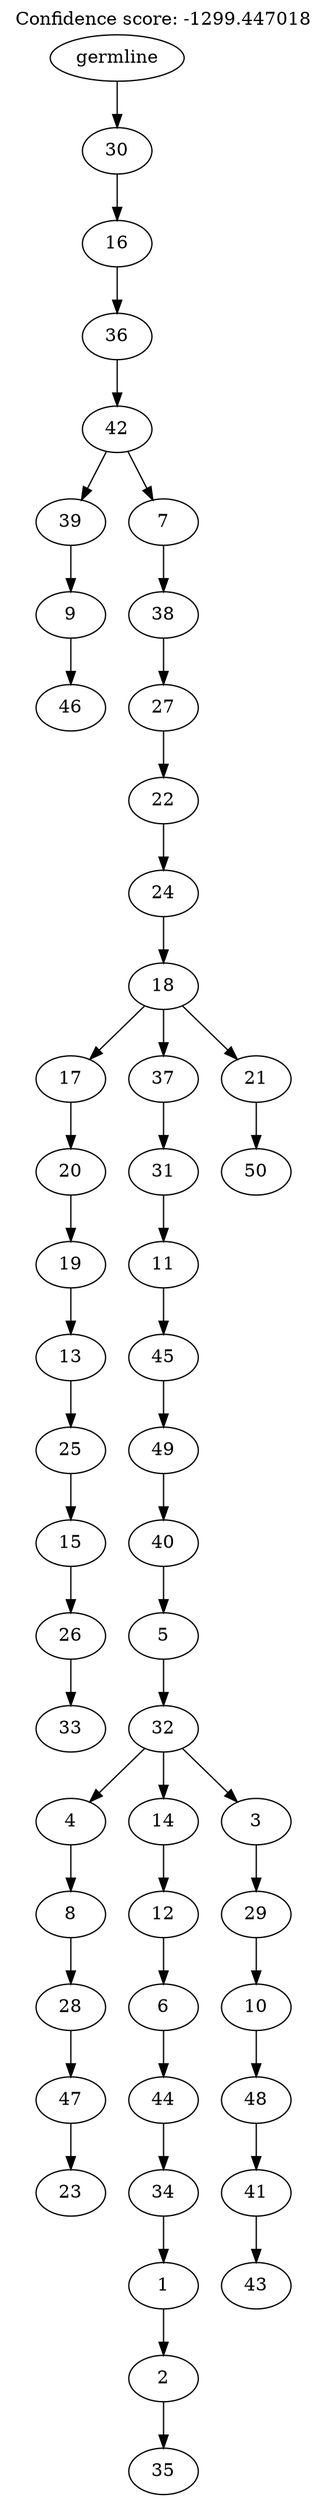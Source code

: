 digraph g {
	"49" -> "50";
	"50" [label="46"];
	"48" -> "49";
	"49" [label="9"];
	"46" -> "47";
	"47" [label="33"];
	"45" -> "46";
	"46" [label="26"];
	"44" -> "45";
	"45" [label="15"];
	"43" -> "44";
	"44" [label="25"];
	"42" -> "43";
	"43" [label="13"];
	"41" -> "42";
	"42" [label="19"];
	"40" -> "41";
	"41" [label="20"];
	"38" -> "39";
	"39" [label="23"];
	"37" -> "38";
	"38" [label="47"];
	"36" -> "37";
	"37" [label="28"];
	"35" -> "36";
	"36" [label="8"];
	"33" -> "34";
	"34" [label="35"];
	"32" -> "33";
	"33" [label="2"];
	"31" -> "32";
	"32" [label="1"];
	"30" -> "31";
	"31" [label="34"];
	"29" -> "30";
	"30" [label="44"];
	"28" -> "29";
	"29" [label="6"];
	"27" -> "28";
	"28" [label="12"];
	"25" -> "26";
	"26" [label="43"];
	"24" -> "25";
	"25" [label="41"];
	"23" -> "24";
	"24" [label="48"];
	"22" -> "23";
	"23" [label="10"];
	"21" -> "22";
	"22" [label="29"];
	"20" -> "21";
	"21" [label="3"];
	"20" -> "27";
	"27" [label="14"];
	"20" -> "35";
	"35" [label="4"];
	"19" -> "20";
	"20" [label="32"];
	"18" -> "19";
	"19" [label="5"];
	"17" -> "18";
	"18" [label="40"];
	"16" -> "17";
	"17" [label="49"];
	"15" -> "16";
	"16" [label="45"];
	"14" -> "15";
	"15" [label="11"];
	"13" -> "14";
	"14" [label="31"];
	"11" -> "12";
	"12" [label="50"];
	"10" -> "11";
	"11" [label="21"];
	"10" -> "13";
	"13" [label="37"];
	"10" -> "40";
	"40" [label="17"];
	"9" -> "10";
	"10" [label="18"];
	"8" -> "9";
	"9" [label="24"];
	"7" -> "8";
	"8" [label="22"];
	"6" -> "7";
	"7" [label="27"];
	"5" -> "6";
	"6" [label="38"];
	"4" -> "5";
	"5" [label="7"];
	"4" -> "48";
	"48" [label="39"];
	"3" -> "4";
	"4" [label="42"];
	"2" -> "3";
	"3" [label="36"];
	"1" -> "2";
	"2" [label="16"];
	"0" -> "1";
	"1" [label="30"];
	"0" [label="germline"];
	labelloc="t";
	label="Confidence score: -1299.447018";
}
